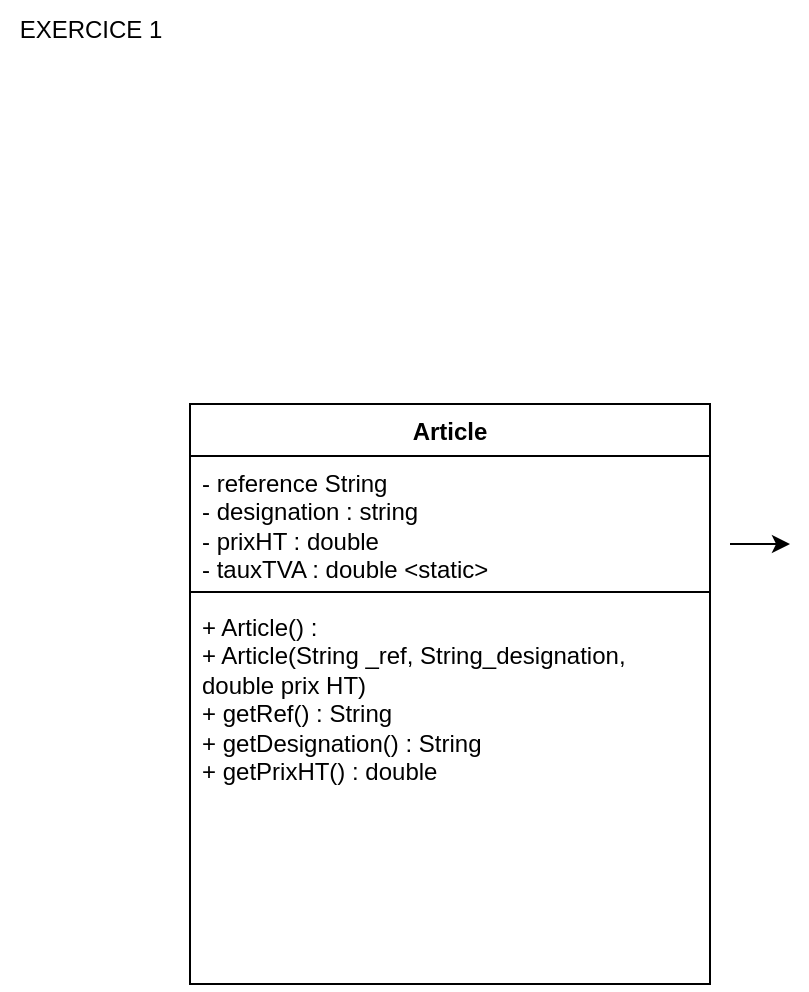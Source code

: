 <mxfile version="21.6.5" type="device">
  <diagram name="Page-1" id="y8iQO0ystdH8mPuhhtp-">
    <mxGraphModel dx="1098" dy="828" grid="1" gridSize="10" guides="1" tooltips="1" connect="1" arrows="1" fold="1" page="1" pageScale="1" pageWidth="827" pageHeight="1169" math="0" shadow="0">
      <root>
        <mxCell id="0" />
        <mxCell id="1" parent="0" />
        <mxCell id="KuroobSc8qhje58qCRhM-1" value="Article" style="swimlane;fontStyle=1;align=center;verticalAlign=top;childLayout=stackLayout;horizontal=1;startSize=26;horizontalStack=0;resizeParent=1;resizeParentMax=0;resizeLast=0;collapsible=1;marginBottom=0;whiteSpace=wrap;html=1;" parent="1" vertex="1">
          <mxGeometry x="150" y="260" width="260" height="290" as="geometry" />
        </mxCell>
        <mxCell id="KuroobSc8qhje58qCRhM-2" value="- reference String&lt;br&gt;- designation : string&lt;br&gt;- prixHT : double&lt;br&gt;- tauxTVA : double &amp;lt;static&amp;gt;" style="text;strokeColor=none;fillColor=none;align=left;verticalAlign=top;spacingLeft=4;spacingRight=4;overflow=hidden;rotatable=0;points=[[0,0.5],[1,0.5]];portConstraint=eastwest;whiteSpace=wrap;html=1;" parent="KuroobSc8qhje58qCRhM-1" vertex="1">
          <mxGeometry y="26" width="260" height="64" as="geometry" />
        </mxCell>
        <mxCell id="KuroobSc8qhje58qCRhM-3" value="" style="line;strokeWidth=1;fillColor=none;align=left;verticalAlign=middle;spacingTop=-1;spacingLeft=3;spacingRight=3;rotatable=0;labelPosition=right;points=[];portConstraint=eastwest;strokeColor=inherit;" parent="KuroobSc8qhje58qCRhM-1" vertex="1">
          <mxGeometry y="90" width="260" height="8" as="geometry" />
        </mxCell>
        <mxCell id="KuroobSc8qhje58qCRhM-4" value="+ Article() :&lt;br&gt;+ Article(String _ref, String_designation, double prix HT)&lt;br&gt;+ getRef() : String&lt;br&gt;+ getDesignation() : String&lt;br&gt;+ getPrixHT() : double&lt;br&gt;" style="text;strokeColor=none;fillColor=none;align=left;verticalAlign=top;spacingLeft=4;spacingRight=4;overflow=hidden;rotatable=0;points=[[0,0.5],[1,0.5]];portConstraint=eastwest;whiteSpace=wrap;html=1;" parent="KuroobSc8qhje58qCRhM-1" vertex="1">
          <mxGeometry y="98" width="260" height="192" as="geometry" />
        </mxCell>
        <mxCell id="WRiCCvtNNH3mj4T9hAHX-46" value="" style="endArrow=classic;html=1;rounded=0;" parent="1" edge="1">
          <mxGeometry width="50" height="50" relative="1" as="geometry">
            <mxPoint x="420" y="330" as="sourcePoint" />
            <mxPoint x="450" y="330" as="targetPoint" />
          </mxGeometry>
        </mxCell>
        <mxCell id="EC7NkvE07Odgaaa1dIm6-1" value="EXERCICE 1" style="text;html=1;align=center;verticalAlign=middle;resizable=0;points=[];autosize=1;strokeColor=none;fillColor=none;" vertex="1" parent="1">
          <mxGeometry x="55" y="58" width="90" height="30" as="geometry" />
        </mxCell>
      </root>
    </mxGraphModel>
  </diagram>
</mxfile>
